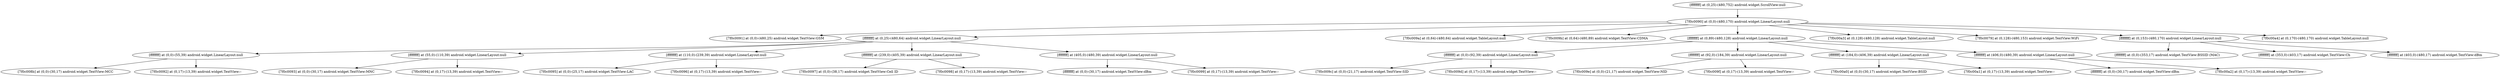 strict digraph G {
  1 [ label="[ffffffff] at (0,25)-(480,752) android.widget.ScrollView:null" ];
  2 [ label="[7f0c0090] at (0,0)-(480,170) android.widget.LinearLayout:null" ];
  3 [ label="[7f0c0091] at (0,0)-(480,25) android.widget.TextView:GSM" ];
  4 [ label="[ffffffff] at (0,25)-(480,64) android.widget.LinearLayout:null" ];
  5 [ label="[ffffffff] at (0,0)-(55,39) android.widget.LinearLayout:null" ];
  6 [ label="[7f0c008b] at (0,0)-(30,17) android.widget.TextView:MCC" ];
  7 [ label="[7f0c0092] at (0,17)-(13,39) android.widget.TextView:–" ];
  8 [ label="[ffffffff] at (55,0)-(110,39) android.widget.LinearLayout:null" ];
  9 [ label="[7f0c0093] at (0,0)-(30,17) android.widget.TextView:MNC" ];
  10 [ label="[7f0c0094] at (0,17)-(13,39) android.widget.TextView:–" ];
  11 [ label="[ffffffff] at (110,0)-(239,39) android.widget.LinearLayout:null" ];
  12 [ label="[7f0c0095] at (0,0)-(25,17) android.widget.TextView:LAC" ];
  13 [ label="[7f0c0096] at (0,17)-(13,39) android.widget.TextView:–" ];
  14 [ label="[ffffffff] at (239,0)-(405,39) android.widget.LinearLayout:null" ];
  15 [ label="[7f0c0097] at (0,0)-(38,17) android.widget.TextView:Cell ID" ];
  16 [ label="[7f0c0098] at (0,17)-(13,39) android.widget.TextView:–" ];
  17 [ label="[ffffffff] at (405,0)-(480,39) android.widget.LinearLayout:null" ];
  18 [ label="[ffffffff] at (0,0)-(30,17) android.widget.TextView:dBm" ];
  19 [ label="[7f0c0099] at (0,17)-(13,39) android.widget.TextView:–" ];
  20 [ label="[7f0c009a] at (0,64)-(480,64) android.widget.TableLayout:null" ];
  21 [ label="[7f0c009b] at (0,64)-(480,89) android.widget.TextView:CDMA" ];
  22 [ label="[ffffffff] at (0,89)-(480,128) android.widget.LinearLayout:null" ];
  23 [ label="[ffffffff] at (0,0)-(92,39) android.widget.LinearLayout:null" ];
  24 [ label="[7f0c009c] at (0,0)-(21,17) android.widget.TextView:SID" ];
  25 [ label="[7f0c009d] at (0,17)-(13,39) android.widget.TextView:–" ];
  26 [ label="[ffffffff] at (92,0)-(184,39) android.widget.LinearLayout:null" ];
  27 [ label="[7f0c009e] at (0,0)-(21,17) android.widget.TextView:NID" ];
  28 [ label="[7f0c009f] at (0,17)-(13,39) android.widget.TextView:–" ];
  29 [ label="[ffffffff] at (184,0)-(406,39) android.widget.LinearLayout:null" ];
  30 [ label="[7f0c00a0] at (0,0)-(30,17) android.widget.TextView:BSID" ];
  31 [ label="[7f0c00a1] at (0,17)-(13,39) android.widget.TextView:–" ];
  32 [ label="[ffffffff] at (406,0)-(480,39) android.widget.LinearLayout:null" ];
  33 [ label="[ffffffff] at (0,0)-(30,17) android.widget.TextView:dBm" ];
  34 [ label="[7f0c00a2] at (0,17)-(13,39) android.widget.TextView:–" ];
  35 [ label="[7f0c00a3] at (0,128)-(480,128) android.widget.TableLayout:null" ];
  36 [ label="[7f0c0079] at (0,128)-(480,153) android.widget.TextView:WiFi" ];
  37 [ label="[ffffffff] at (0,153)-(480,170) android.widget.LinearLayout:null" ];
  38 [ label="[ffffffff] at (0,0)-(353,17) android.widget.TextView:BSSID (MAC)" ];
  39 [ label="[ffffffff] at (353,0)-(403,17) android.widget.TextView:Ch" ];
  40 [ label="[ffffffff] at (403,0)-(480,17) android.widget.TextView:dBm" ];
  41 [ label="[7f0c00a4] at (0,170)-(480,170) android.widget.TableLayout:null" ];
  1 -> 2;
  2 -> 3;
  2 -> 4;
  4 -> 5;
  5 -> 6;
  5 -> 7;
  4 -> 8;
  8 -> 9;
  8 -> 10;
  4 -> 11;
  11 -> 12;
  11 -> 13;
  4 -> 14;
  14 -> 15;
  14 -> 16;
  4 -> 17;
  17 -> 18;
  17 -> 19;
  2 -> 20;
  2 -> 21;
  2 -> 22;
  22 -> 23;
  23 -> 24;
  23 -> 25;
  22 -> 26;
  26 -> 27;
  26 -> 28;
  22 -> 29;
  29 -> 30;
  29 -> 31;
  22 -> 32;
  32 -> 33;
  32 -> 34;
  2 -> 35;
  2 -> 36;
  2 -> 37;
  37 -> 38;
  37 -> 39;
  37 -> 40;
  2 -> 41;
}
